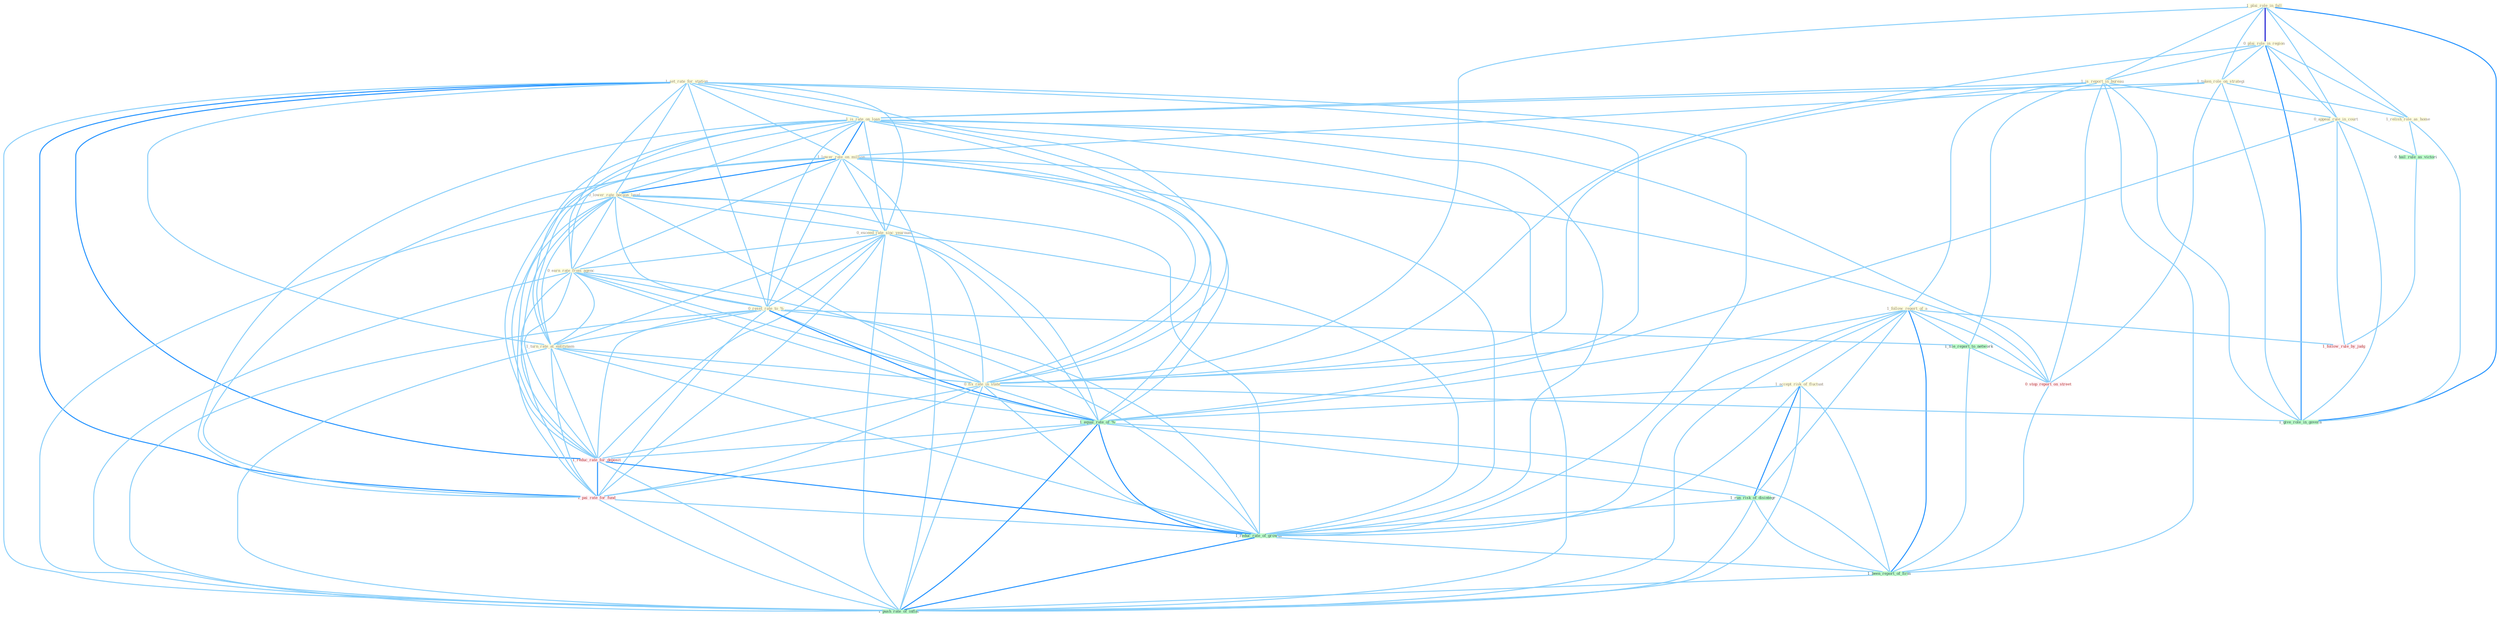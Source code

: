 Graph G{ 
    node
    [shape=polygon,style=filled,width=.5,height=.06,color="#BDFCC9",fixedsize=true,fontsize=4,
    fontcolor="#2f4f4f"];
    {node
    [color="#ffffe0", fontcolor="#8b7d6b"] "1_plai_role_in_fall " "0_plai_role_in_region " "1_set_rate_for_station " "1_taken_role_on_strategi " "1_is_report_in_bureau " "1_is_rate_on_loan " "0_appeal_rule_in_court " "1_lower_rate_on_million " "0_lower_rate_becaus_level " "0_exceed_rate_sinc_yearnum " "1_relish_role_as_home " "0_earn_rate_from_agenc " "1_follow_report_of_a " "1_accept_risk_of_fluctuat " "0_reset_rate_to_% " "1_turn_rate_at_entitynam " "0_fix_rate_in_state "}
{node [color="#fff0f5", fontcolor="#b22222"] "0_stop_report_on_street " "1_reduc_rate_for_deposit " "1_pai_rate_for_fund " "1_follow_rule_by_judg "}
edge [color="#B0E2FF"];

	"1_plai_role_in_fall " -- "0_plai_role_in_region " [w="3", color="#0000cd" , len=0.6];
	"1_plai_role_in_fall " -- "1_taken_role_on_strategi " [w="1", color="#87cefa" ];
	"1_plai_role_in_fall " -- "1_is_report_in_bureau " [w="1", color="#87cefa" ];
	"1_plai_role_in_fall " -- "0_appeal_rule_in_court " [w="1", color="#87cefa" ];
	"1_plai_role_in_fall " -- "1_relish_role_as_home " [w="1", color="#87cefa" ];
	"1_plai_role_in_fall " -- "0_fix_rate_in_state " [w="1", color="#87cefa" ];
	"1_plai_role_in_fall " -- "1_give_role_in_govern " [w="2", color="#1e90ff" , len=0.8];
	"0_plai_role_in_region " -- "1_taken_role_on_strategi " [w="1", color="#87cefa" ];
	"0_plai_role_in_region " -- "1_is_report_in_bureau " [w="1", color="#87cefa" ];
	"0_plai_role_in_region " -- "0_appeal_rule_in_court " [w="1", color="#87cefa" ];
	"0_plai_role_in_region " -- "1_relish_role_as_home " [w="1", color="#87cefa" ];
	"0_plai_role_in_region " -- "0_fix_rate_in_state " [w="1", color="#87cefa" ];
	"0_plai_role_in_region " -- "1_give_role_in_govern " [w="2", color="#1e90ff" , len=0.8];
	"1_set_rate_for_station " -- "1_is_rate_on_loan " [w="1", color="#87cefa" ];
	"1_set_rate_for_station " -- "1_lower_rate_on_million " [w="1", color="#87cefa" ];
	"1_set_rate_for_station " -- "0_lower_rate_becaus_level " [w="1", color="#87cefa" ];
	"1_set_rate_for_station " -- "0_exceed_rate_sinc_yearnum " [w="1", color="#87cefa" ];
	"1_set_rate_for_station " -- "0_earn_rate_from_agenc " [w="1", color="#87cefa" ];
	"1_set_rate_for_station " -- "0_reset_rate_to_% " [w="1", color="#87cefa" ];
	"1_set_rate_for_station " -- "1_turn_rate_at_entitynam " [w="1", color="#87cefa" ];
	"1_set_rate_for_station " -- "0_fix_rate_in_state " [w="1", color="#87cefa" ];
	"1_set_rate_for_station " -- "1_equal_rate_of_% " [w="1", color="#87cefa" ];
	"1_set_rate_for_station " -- "1_reduc_rate_for_deposit " [w="2", color="#1e90ff" , len=0.8];
	"1_set_rate_for_station " -- "1_pai_rate_for_fund " [w="2", color="#1e90ff" , len=0.8];
	"1_set_rate_for_station " -- "1_reduc_rate_of_growth " [w="1", color="#87cefa" ];
	"1_set_rate_for_station " -- "1_push_rate_of_inflat " [w="1", color="#87cefa" ];
	"1_taken_role_on_strategi " -- "1_is_rate_on_loan " [w="1", color="#87cefa" ];
	"1_taken_role_on_strategi " -- "1_lower_rate_on_million " [w="1", color="#87cefa" ];
	"1_taken_role_on_strategi " -- "1_relish_role_as_home " [w="1", color="#87cefa" ];
	"1_taken_role_on_strategi " -- "0_stop_report_on_street " [w="1", color="#87cefa" ];
	"1_taken_role_on_strategi " -- "1_give_role_in_govern " [w="1", color="#87cefa" ];
	"1_is_report_in_bureau " -- "1_is_rate_on_loan " [w="1", color="#87cefa" ];
	"1_is_report_in_bureau " -- "0_appeal_rule_in_court " [w="1", color="#87cefa" ];
	"1_is_report_in_bureau " -- "1_follow_report_of_a " [w="1", color="#87cefa" ];
	"1_is_report_in_bureau " -- "0_fix_rate_in_state " [w="1", color="#87cefa" ];
	"1_is_report_in_bureau " -- "1_file_report_to_network " [w="1", color="#87cefa" ];
	"1_is_report_in_bureau " -- "0_stop_report_on_street " [w="1", color="#87cefa" ];
	"1_is_report_in_bureau " -- "1_give_role_in_govern " [w="1", color="#87cefa" ];
	"1_is_report_in_bureau " -- "1_been_report_of_firm " [w="1", color="#87cefa" ];
	"1_is_rate_on_loan " -- "1_lower_rate_on_million " [w="2", color="#1e90ff" , len=0.8];
	"1_is_rate_on_loan " -- "0_lower_rate_becaus_level " [w="1", color="#87cefa" ];
	"1_is_rate_on_loan " -- "0_exceed_rate_sinc_yearnum " [w="1", color="#87cefa" ];
	"1_is_rate_on_loan " -- "0_earn_rate_from_agenc " [w="1", color="#87cefa" ];
	"1_is_rate_on_loan " -- "0_reset_rate_to_% " [w="1", color="#87cefa" ];
	"1_is_rate_on_loan " -- "1_turn_rate_at_entitynam " [w="1", color="#87cefa" ];
	"1_is_rate_on_loan " -- "0_fix_rate_in_state " [w="1", color="#87cefa" ];
	"1_is_rate_on_loan " -- "1_equal_rate_of_% " [w="1", color="#87cefa" ];
	"1_is_rate_on_loan " -- "0_stop_report_on_street " [w="1", color="#87cefa" ];
	"1_is_rate_on_loan " -- "1_reduc_rate_for_deposit " [w="1", color="#87cefa" ];
	"1_is_rate_on_loan " -- "1_pai_rate_for_fund " [w="1", color="#87cefa" ];
	"1_is_rate_on_loan " -- "1_reduc_rate_of_growth " [w="1", color="#87cefa" ];
	"1_is_rate_on_loan " -- "1_push_rate_of_inflat " [w="1", color="#87cefa" ];
	"0_appeal_rule_in_court " -- "0_fix_rate_in_state " [w="1", color="#87cefa" ];
	"0_appeal_rule_in_court " -- "1_give_role_in_govern " [w="1", color="#87cefa" ];
	"0_appeal_rule_in_court " -- "0_hail_rule_as_victori " [w="1", color="#87cefa" ];
	"0_appeal_rule_in_court " -- "1_follow_rule_by_judg " [w="1", color="#87cefa" ];
	"1_lower_rate_on_million " -- "0_lower_rate_becaus_level " [w="2", color="#1e90ff" , len=0.8];
	"1_lower_rate_on_million " -- "0_exceed_rate_sinc_yearnum " [w="1", color="#87cefa" ];
	"1_lower_rate_on_million " -- "0_earn_rate_from_agenc " [w="1", color="#87cefa" ];
	"1_lower_rate_on_million " -- "0_reset_rate_to_% " [w="1", color="#87cefa" ];
	"1_lower_rate_on_million " -- "1_turn_rate_at_entitynam " [w="1", color="#87cefa" ];
	"1_lower_rate_on_million " -- "0_fix_rate_in_state " [w="1", color="#87cefa" ];
	"1_lower_rate_on_million " -- "1_equal_rate_of_% " [w="1", color="#87cefa" ];
	"1_lower_rate_on_million " -- "0_stop_report_on_street " [w="1", color="#87cefa" ];
	"1_lower_rate_on_million " -- "1_reduc_rate_for_deposit " [w="1", color="#87cefa" ];
	"1_lower_rate_on_million " -- "1_pai_rate_for_fund " [w="1", color="#87cefa" ];
	"1_lower_rate_on_million " -- "1_reduc_rate_of_growth " [w="1", color="#87cefa" ];
	"1_lower_rate_on_million " -- "1_push_rate_of_inflat " [w="1", color="#87cefa" ];
	"0_lower_rate_becaus_level " -- "0_exceed_rate_sinc_yearnum " [w="1", color="#87cefa" ];
	"0_lower_rate_becaus_level " -- "0_earn_rate_from_agenc " [w="1", color="#87cefa" ];
	"0_lower_rate_becaus_level " -- "0_reset_rate_to_% " [w="1", color="#87cefa" ];
	"0_lower_rate_becaus_level " -- "1_turn_rate_at_entitynam " [w="1", color="#87cefa" ];
	"0_lower_rate_becaus_level " -- "0_fix_rate_in_state " [w="1", color="#87cefa" ];
	"0_lower_rate_becaus_level " -- "1_equal_rate_of_% " [w="1", color="#87cefa" ];
	"0_lower_rate_becaus_level " -- "1_reduc_rate_for_deposit " [w="1", color="#87cefa" ];
	"0_lower_rate_becaus_level " -- "1_pai_rate_for_fund " [w="1", color="#87cefa" ];
	"0_lower_rate_becaus_level " -- "1_reduc_rate_of_growth " [w="1", color="#87cefa" ];
	"0_lower_rate_becaus_level " -- "1_push_rate_of_inflat " [w="1", color="#87cefa" ];
	"0_exceed_rate_sinc_yearnum " -- "0_earn_rate_from_agenc " [w="1", color="#87cefa" ];
	"0_exceed_rate_sinc_yearnum " -- "0_reset_rate_to_% " [w="1", color="#87cefa" ];
	"0_exceed_rate_sinc_yearnum " -- "1_turn_rate_at_entitynam " [w="1", color="#87cefa" ];
	"0_exceed_rate_sinc_yearnum " -- "0_fix_rate_in_state " [w="1", color="#87cefa" ];
	"0_exceed_rate_sinc_yearnum " -- "1_equal_rate_of_% " [w="1", color="#87cefa" ];
	"0_exceed_rate_sinc_yearnum " -- "1_reduc_rate_for_deposit " [w="1", color="#87cefa" ];
	"0_exceed_rate_sinc_yearnum " -- "1_pai_rate_for_fund " [w="1", color="#87cefa" ];
	"0_exceed_rate_sinc_yearnum " -- "1_reduc_rate_of_growth " [w="1", color="#87cefa" ];
	"0_exceed_rate_sinc_yearnum " -- "1_push_rate_of_inflat " [w="1", color="#87cefa" ];
	"1_relish_role_as_home " -- "1_give_role_in_govern " [w="1", color="#87cefa" ];
	"1_relish_role_as_home " -- "0_hail_rule_as_victori " [w="1", color="#87cefa" ];
	"0_earn_rate_from_agenc " -- "0_reset_rate_to_% " [w="1", color="#87cefa" ];
	"0_earn_rate_from_agenc " -- "1_turn_rate_at_entitynam " [w="1", color="#87cefa" ];
	"0_earn_rate_from_agenc " -- "0_fix_rate_in_state " [w="1", color="#87cefa" ];
	"0_earn_rate_from_agenc " -- "1_equal_rate_of_% " [w="1", color="#87cefa" ];
	"0_earn_rate_from_agenc " -- "1_reduc_rate_for_deposit " [w="1", color="#87cefa" ];
	"0_earn_rate_from_agenc " -- "1_pai_rate_for_fund " [w="1", color="#87cefa" ];
	"0_earn_rate_from_agenc " -- "1_reduc_rate_of_growth " [w="1", color="#87cefa" ];
	"0_earn_rate_from_agenc " -- "1_push_rate_of_inflat " [w="1", color="#87cefa" ];
	"1_follow_report_of_a " -- "1_accept_risk_of_fluctuat " [w="1", color="#87cefa" ];
	"1_follow_report_of_a " -- "1_file_report_to_network " [w="1", color="#87cefa" ];
	"1_follow_report_of_a " -- "1_equal_rate_of_% " [w="1", color="#87cefa" ];
	"1_follow_report_of_a " -- "0_stop_report_on_street " [w="1", color="#87cefa" ];
	"1_follow_report_of_a " -- "1_run_risk_of_disintegr " [w="1", color="#87cefa" ];
	"1_follow_report_of_a " -- "1_follow_rule_by_judg " [w="1", color="#87cefa" ];
	"1_follow_report_of_a " -- "1_reduc_rate_of_growth " [w="1", color="#87cefa" ];
	"1_follow_report_of_a " -- "1_been_report_of_firm " [w="2", color="#1e90ff" , len=0.8];
	"1_follow_report_of_a " -- "1_push_rate_of_inflat " [w="1", color="#87cefa" ];
	"1_accept_risk_of_fluctuat " -- "1_equal_rate_of_% " [w="1", color="#87cefa" ];
	"1_accept_risk_of_fluctuat " -- "1_run_risk_of_disintegr " [w="2", color="#1e90ff" , len=0.8];
	"1_accept_risk_of_fluctuat " -- "1_reduc_rate_of_growth " [w="1", color="#87cefa" ];
	"1_accept_risk_of_fluctuat " -- "1_been_report_of_firm " [w="1", color="#87cefa" ];
	"1_accept_risk_of_fluctuat " -- "1_push_rate_of_inflat " [w="1", color="#87cefa" ];
	"0_reset_rate_to_% " -- "1_turn_rate_at_entitynam " [w="1", color="#87cefa" ];
	"0_reset_rate_to_% " -- "0_fix_rate_in_state " [w="1", color="#87cefa" ];
	"0_reset_rate_to_% " -- "1_file_report_to_network " [w="1", color="#87cefa" ];
	"0_reset_rate_to_% " -- "1_equal_rate_of_% " [w="2", color="#1e90ff" , len=0.8];
	"0_reset_rate_to_% " -- "1_reduc_rate_for_deposit " [w="1", color="#87cefa" ];
	"0_reset_rate_to_% " -- "1_pai_rate_for_fund " [w="1", color="#87cefa" ];
	"0_reset_rate_to_% " -- "1_reduc_rate_of_growth " [w="1", color="#87cefa" ];
	"0_reset_rate_to_% " -- "1_push_rate_of_inflat " [w="1", color="#87cefa" ];
	"1_turn_rate_at_entitynam " -- "0_fix_rate_in_state " [w="1", color="#87cefa" ];
	"1_turn_rate_at_entitynam " -- "1_equal_rate_of_% " [w="1", color="#87cefa" ];
	"1_turn_rate_at_entitynam " -- "1_reduc_rate_for_deposit " [w="1", color="#87cefa" ];
	"1_turn_rate_at_entitynam " -- "1_pai_rate_for_fund " [w="1", color="#87cefa" ];
	"1_turn_rate_at_entitynam " -- "1_reduc_rate_of_growth " [w="1", color="#87cefa" ];
	"1_turn_rate_at_entitynam " -- "1_push_rate_of_inflat " [w="1", color="#87cefa" ];
	"0_fix_rate_in_state " -- "1_equal_rate_of_% " [w="1", color="#87cefa" ];
	"0_fix_rate_in_state " -- "1_reduc_rate_for_deposit " [w="1", color="#87cefa" ];
	"0_fix_rate_in_state " -- "1_give_role_in_govern " [w="1", color="#87cefa" ];
	"0_fix_rate_in_state " -- "1_pai_rate_for_fund " [w="1", color="#87cefa" ];
	"0_fix_rate_in_state " -- "1_reduc_rate_of_growth " [w="1", color="#87cefa" ];
	"0_fix_rate_in_state " -- "1_push_rate_of_inflat " [w="1", color="#87cefa" ];
	"1_file_report_to_network " -- "0_stop_report_on_street " [w="1", color="#87cefa" ];
	"1_file_report_to_network " -- "1_been_report_of_firm " [w="1", color="#87cefa" ];
	"1_equal_rate_of_% " -- "1_reduc_rate_for_deposit " [w="1", color="#87cefa" ];
	"1_equal_rate_of_% " -- "1_pai_rate_for_fund " [w="1", color="#87cefa" ];
	"1_equal_rate_of_% " -- "1_run_risk_of_disintegr " [w="1", color="#87cefa" ];
	"1_equal_rate_of_% " -- "1_reduc_rate_of_growth " [w="2", color="#1e90ff" , len=0.8];
	"1_equal_rate_of_% " -- "1_been_report_of_firm " [w="1", color="#87cefa" ];
	"1_equal_rate_of_% " -- "1_push_rate_of_inflat " [w="2", color="#1e90ff" , len=0.8];
	"0_stop_report_on_street " -- "1_been_report_of_firm " [w="1", color="#87cefa" ];
	"1_reduc_rate_for_deposit " -- "1_pai_rate_for_fund " [w="2", color="#1e90ff" , len=0.8];
	"1_reduc_rate_for_deposit " -- "1_reduc_rate_of_growth " [w="2", color="#1e90ff" , len=0.8];
	"1_reduc_rate_for_deposit " -- "1_push_rate_of_inflat " [w="1", color="#87cefa" ];
	"1_pai_rate_for_fund " -- "1_reduc_rate_of_growth " [w="1", color="#87cefa" ];
	"1_pai_rate_for_fund " -- "1_push_rate_of_inflat " [w="1", color="#87cefa" ];
	"0_hail_rule_as_victori " -- "1_follow_rule_by_judg " [w="1", color="#87cefa" ];
	"1_run_risk_of_disintegr " -- "1_reduc_rate_of_growth " [w="1", color="#87cefa" ];
	"1_run_risk_of_disintegr " -- "1_been_report_of_firm " [w="1", color="#87cefa" ];
	"1_run_risk_of_disintegr " -- "1_push_rate_of_inflat " [w="1", color="#87cefa" ];
	"1_reduc_rate_of_growth " -- "1_been_report_of_firm " [w="1", color="#87cefa" ];
	"1_reduc_rate_of_growth " -- "1_push_rate_of_inflat " [w="2", color="#1e90ff" , len=0.8];
	"1_been_report_of_firm " -- "1_push_rate_of_inflat " [w="1", color="#87cefa" ];
}